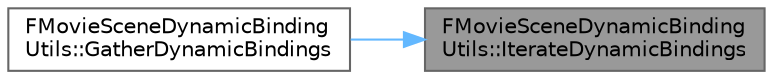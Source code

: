 digraph "FMovieSceneDynamicBindingUtils::IterateDynamicBindings"
{
 // INTERACTIVE_SVG=YES
 // LATEX_PDF_SIZE
  bgcolor="transparent";
  edge [fontname=Helvetica,fontsize=10,labelfontname=Helvetica,labelfontsize=10];
  node [fontname=Helvetica,fontsize=10,shape=box,height=0.2,width=0.4];
  rankdir="RL";
  Node1 [id="Node000001",label="FMovieSceneDynamicBinding\lUtils::IterateDynamicBindings",height=0.2,width=0.4,color="gray40", fillcolor="grey60", style="filled", fontcolor="black",tooltip="Utility function for iterating all dynamic bindings in a sequence."];
  Node1 -> Node2 [id="edge1_Node000001_Node000002",dir="back",color="steelblue1",style="solid",tooltip=" "];
  Node2 [id="Node000002",label="FMovieSceneDynamicBinding\lUtils::GatherDynamicBindings",height=0.2,width=0.4,color="grey40", fillcolor="white", style="filled",URL="$dd/d0c/structFMovieSceneDynamicBindingUtils.html#a28f41942d97b88fdb490ce1eb27c8ca2",tooltip="Utility function for gathering all dynamic bindings in a sequence into a container."];
}

